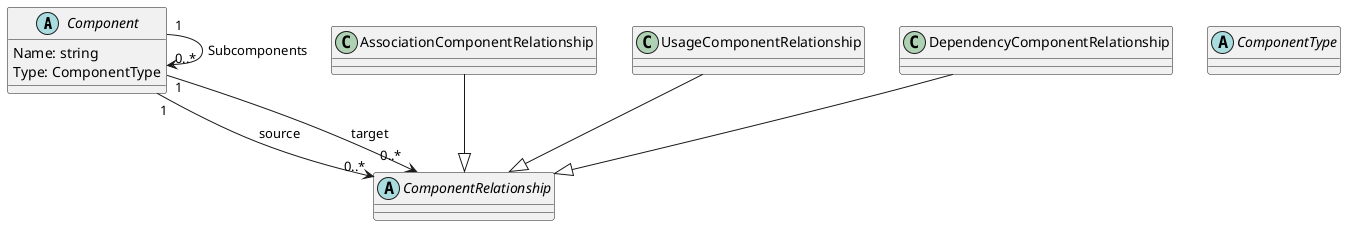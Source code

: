@startuml

abstract class Component {
    Name: string
    Type: ComponentType
}

abstract class ComponentRelationship {
}

abstract class ComponentType {
}

class AssociationComponentRelationship {
}

class UsageComponentRelationship {
}

class DependencyComponentRelationship {
}

AssociationComponentRelationship --|> ComponentRelationship
UsageComponentRelationship --|> ComponentRelationship
DependencyComponentRelationship --|> ComponentRelationship

Component "1" --> "0..*" Component : Subcomponents
Component "1" --> "0..*" ComponentRelationship : source
Component "1" --> "0..*" ComponentRelationship : target

@enduml
